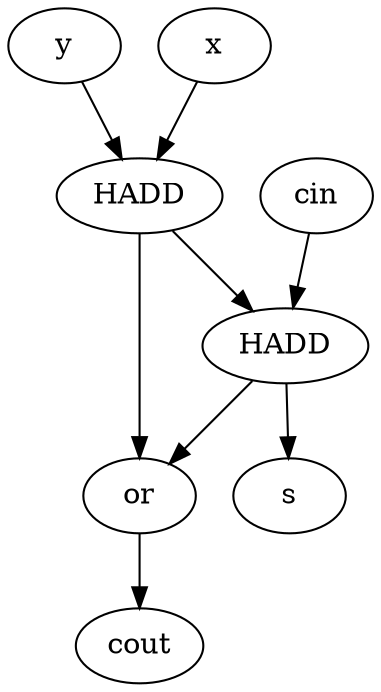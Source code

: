 digraph G {
    n0 [label=cout]
    n1 [label=s]
    n2 [label=or]
    n3 [label=HADD]
    n4 [label=HADD]
    n5 [label=y]
    n6 [label=x]
    n7 [label=cin]
    n2 -> {n0}
    n3 -> {n1}
    n4 -> {n2}
    n3 -> {n2}
    n7 -> {n3}
    n4 -> {n3}
    n6 -> {n4}
    n5 -> {n4}
}
